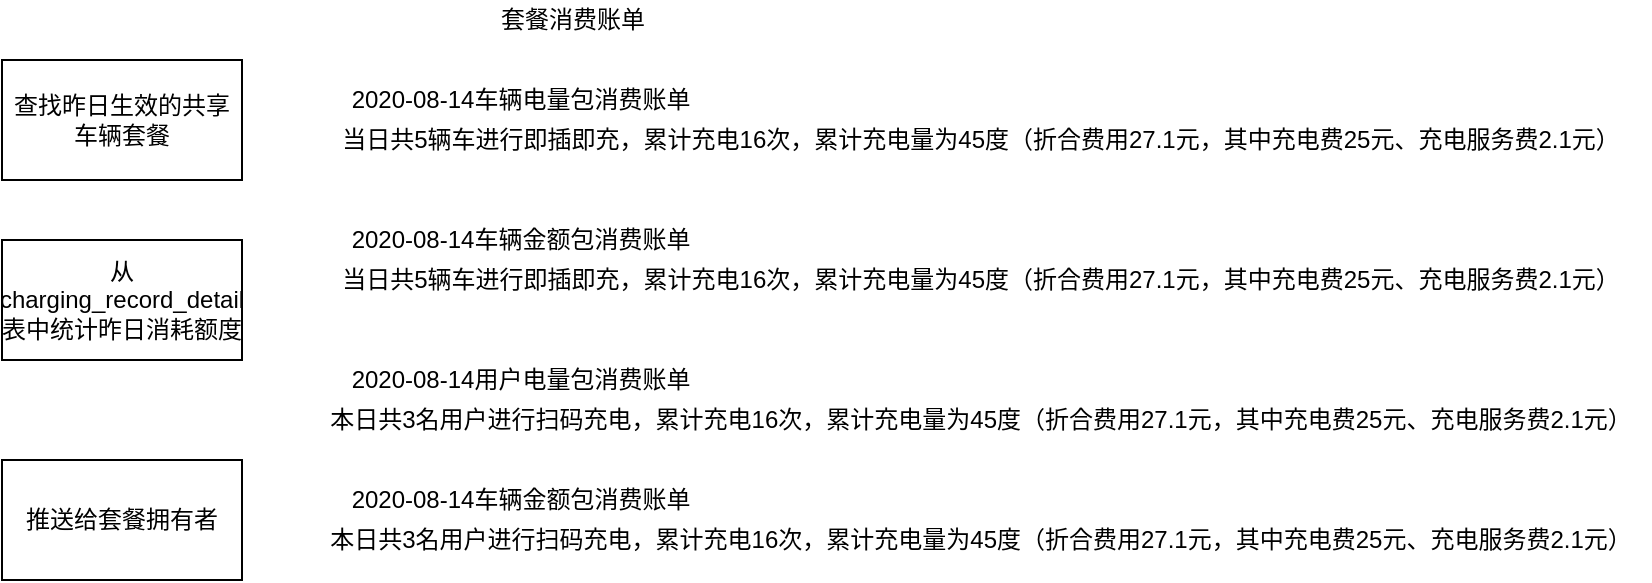 <mxfile version="13.6.0" type="github">
  <diagram id="PoSvFZ6n82ezW3HcSB_V" name="第 1 页">
    <mxGraphModel dx="1138" dy="610" grid="1" gridSize="10" guides="1" tooltips="1" connect="1" arrows="1" fold="1" page="1" pageScale="1" pageWidth="827" pageHeight="1169" math="0" shadow="0">
      <root>
        <mxCell id="0" />
        <mxCell id="1" parent="0" />
        <mxCell id="oatkVZRFoIWR3xVY8Go6-1" value="查找昨日生效的共享车辆套餐" style="rounded=0;whiteSpace=wrap;html=1;" vertex="1" parent="1">
          <mxGeometry x="60" y="50" width="120" height="60" as="geometry" />
        </mxCell>
        <mxCell id="oatkVZRFoIWR3xVY8Go6-2" value="从charging_record_detail表中统计昨日消耗额度" style="rounded=0;whiteSpace=wrap;html=1;" vertex="1" parent="1">
          <mxGeometry x="60" y="140" width="120" height="60" as="geometry" />
        </mxCell>
        <mxCell id="oatkVZRFoIWR3xVY8Go6-3" value="推送给套餐拥有者" style="rounded=0;whiteSpace=wrap;html=1;" vertex="1" parent="1">
          <mxGeometry x="60" y="250" width="120" height="60" as="geometry" />
        </mxCell>
        <mxCell id="oatkVZRFoIWR3xVY8Go6-4" value="套餐消费账单" style="text;html=1;align=center;verticalAlign=middle;resizable=0;points=[];autosize=1;" vertex="1" parent="1">
          <mxGeometry x="300" y="20" width="90" height="20" as="geometry" />
        </mxCell>
        <mxCell id="oatkVZRFoIWR3xVY8Go6-7" value="2020-08-14车辆电量包消费账单" style="text;html=1;align=center;verticalAlign=middle;resizable=0;points=[];autosize=1;" vertex="1" parent="1">
          <mxGeometry x="224" y="60" width="190" height="20" as="geometry" />
        </mxCell>
        <mxCell id="oatkVZRFoIWR3xVY8Go6-8" value="当日共5辆车进行即插即充，累计充电16次，累计充电量为45度（折合费用27.1元，其中充电费25元、充电服务费2.1元）" style="text;html=1;align=center;verticalAlign=middle;resizable=0;points=[];autosize=1;" vertex="1" parent="1">
          <mxGeometry x="224" y="80" width="650" height="20" as="geometry" />
        </mxCell>
        <mxCell id="oatkVZRFoIWR3xVY8Go6-9" value="2020-08-14车辆金额包消费账单" style="text;html=1;align=center;verticalAlign=middle;resizable=0;points=[];autosize=1;" vertex="1" parent="1">
          <mxGeometry x="224" y="130" width="190" height="20" as="geometry" />
        </mxCell>
        <mxCell id="oatkVZRFoIWR3xVY8Go6-10" value="当日共5辆车进行即插即充，累计充电16次，累计充电量为45度（折合费用27.1元，其中充电费25元、充电服务费2.1元）" style="text;html=1;align=center;verticalAlign=middle;resizable=0;points=[];autosize=1;" vertex="1" parent="1">
          <mxGeometry x="224" y="150" width="650" height="20" as="geometry" />
        </mxCell>
        <mxCell id="oatkVZRFoIWR3xVY8Go6-11" value="2020-08-14用户电量包消费账单" style="text;html=1;align=center;verticalAlign=middle;resizable=0;points=[];autosize=1;" vertex="1" parent="1">
          <mxGeometry x="224" y="200" width="190" height="20" as="geometry" />
        </mxCell>
        <mxCell id="oatkVZRFoIWR3xVY8Go6-12" value="本日共3名用户进行扫码充电，累计充电16次，累计充电量为45度（折合费用27.1元，其中充电费25元、充电服务费2.1元）" style="text;html=1;align=center;verticalAlign=middle;resizable=0;points=[];autosize=1;" vertex="1" parent="1">
          <mxGeometry x="214" y="220" width="670" height="20" as="geometry" />
        </mxCell>
        <mxCell id="oatkVZRFoIWR3xVY8Go6-13" value="2020-08-14车辆金额包消费账单" style="text;html=1;align=center;verticalAlign=middle;resizable=0;points=[];autosize=1;" vertex="1" parent="1">
          <mxGeometry x="224" y="260" width="190" height="20" as="geometry" />
        </mxCell>
        <mxCell id="oatkVZRFoIWR3xVY8Go6-14" value="本日共3名用户进行扫码充电，累计充电16次，累计充电量为45度（折合费用27.1元，其中充电费25元、充电服务费2.1元）" style="text;html=1;align=center;verticalAlign=middle;resizable=0;points=[];autosize=1;" vertex="1" parent="1">
          <mxGeometry x="214" y="280" width="670" height="20" as="geometry" />
        </mxCell>
      </root>
    </mxGraphModel>
  </diagram>
</mxfile>
